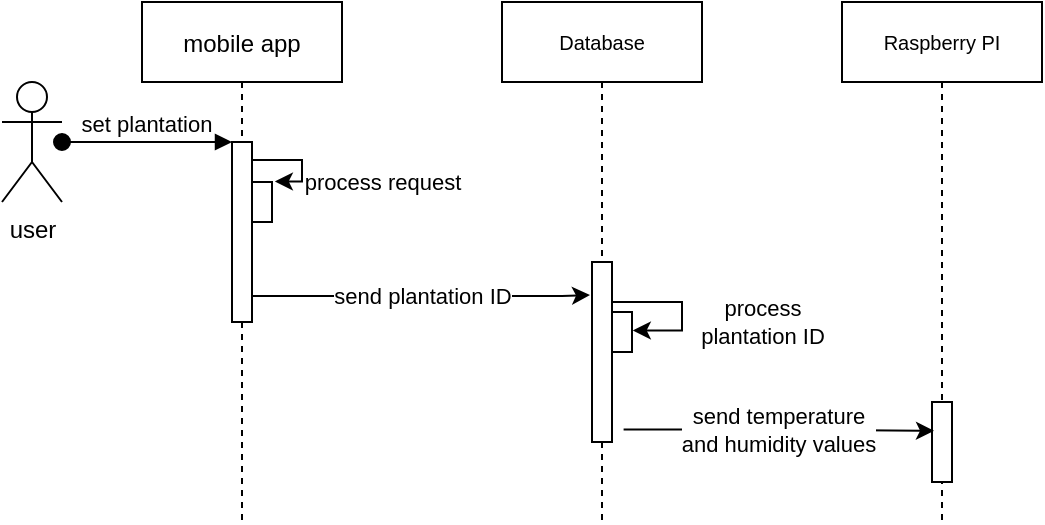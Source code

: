 <mxfile version="15.8.7" type="device"><diagram id="t2Mx99PtAA_ZKQE4UXcg" name="Página-1"><mxGraphModel dx="800" dy="574" grid="1" gridSize="10" guides="1" tooltips="1" connect="1" arrows="1" fold="1" page="1" pageScale="1" pageWidth="827" pageHeight="1169" math="0" shadow="0"><root><mxCell id="0"/><mxCell id="1" parent="0"/><mxCell id="Ub6xa0HBopmNotMCo0T--2" value="mobile app" style="shape=umlLifeline;perimeter=lifelinePerimeter;container=1;collapsible=0;recursiveResize=0;rounded=0;shadow=0;strokeWidth=1;" vertex="1" parent="1"><mxGeometry x="100" y="340" width="100" height="260" as="geometry"/></mxCell><mxCell id="Ub6xa0HBopmNotMCo0T--3" value="process request" style="edgeStyle=orthogonalEdgeStyle;rounded=0;orthogonalLoop=1;jettySize=auto;html=1;entryX=1.143;entryY=-0.014;entryDx=0;entryDy=0;entryPerimeter=0;" edge="1" parent="Ub6xa0HBopmNotMCo0T--2" source="Ub6xa0HBopmNotMCo0T--4" target="Ub6xa0HBopmNotMCo0T--5"><mxGeometry x="0.449" y="40" relative="1" as="geometry"><Array as="points"><mxPoint x="80" y="79"/><mxPoint x="80" y="90"/></Array><mxPoint x="40" y="-40" as="offset"/></mxGeometry></mxCell><mxCell id="Ub6xa0HBopmNotMCo0T--4" value="" style="points=[];perimeter=orthogonalPerimeter;rounded=0;shadow=0;strokeWidth=1;" vertex="1" parent="Ub6xa0HBopmNotMCo0T--2"><mxGeometry x="45" y="70" width="10" height="90" as="geometry"/></mxCell><mxCell id="Ub6xa0HBopmNotMCo0T--5" value="" style="points=[];perimeter=orthogonalPerimeter;rounded=0;shadow=0;strokeWidth=1;" vertex="1" parent="Ub6xa0HBopmNotMCo0T--2"><mxGeometry x="55" y="90" width="10" height="20" as="geometry"/></mxCell><mxCell id="Ub6xa0HBopmNotMCo0T--6" value="Database" style="shape=umlLifeline;perimeter=lifelinePerimeter;container=1;collapsible=0;recursiveResize=0;rounded=0;shadow=0;strokeWidth=1;fontSize=10;" vertex="1" parent="1"><mxGeometry x="280" y="340" width="100" height="260" as="geometry"/></mxCell><mxCell id="Ub6xa0HBopmNotMCo0T--7" value="" style="points=[];perimeter=orthogonalPerimeter;rounded=0;shadow=0;strokeWidth=1;" vertex="1" parent="Ub6xa0HBopmNotMCo0T--6"><mxGeometry x="45" y="130" width="10" height="90" as="geometry"/></mxCell><mxCell id="Ub6xa0HBopmNotMCo0T--8" value="" style="points=[];perimeter=orthogonalPerimeter;rounded=0;shadow=0;strokeWidth=1;" vertex="1" parent="Ub6xa0HBopmNotMCo0T--6"><mxGeometry x="55" y="155" width="10" height="20" as="geometry"/></mxCell><mxCell id="Ub6xa0HBopmNotMCo0T--9" value="process&lt;br&gt;plantation ID" style="edgeStyle=orthogonalEdgeStyle;rounded=0;orthogonalLoop=1;jettySize=auto;html=1;entryX=1.04;entryY=0.46;entryDx=0;entryDy=0;entryPerimeter=0;" edge="1" parent="Ub6xa0HBopmNotMCo0T--6" source="Ub6xa0HBopmNotMCo0T--7" target="Ub6xa0HBopmNotMCo0T--8"><mxGeometry x="0.22" y="40" relative="1" as="geometry"><Array as="points"><mxPoint x="90" y="150"/><mxPoint x="90" y="164"/></Array><mxPoint as="offset"/></mxGeometry></mxCell><mxCell id="Ub6xa0HBopmNotMCo0T--10" value="user" style="shape=umlActor;verticalLabelPosition=bottom;verticalAlign=top;html=1;outlineConnect=0;" vertex="1" parent="1"><mxGeometry x="30" y="380" width="30" height="60" as="geometry"/></mxCell><mxCell id="Ub6xa0HBopmNotMCo0T--11" value="set plantation" style="verticalAlign=bottom;startArrow=oval;endArrow=block;startSize=8;shadow=0;strokeWidth=1;" edge="1" parent="1" source="Ub6xa0HBopmNotMCo0T--10" target="Ub6xa0HBopmNotMCo0T--4"><mxGeometry relative="1" as="geometry"><mxPoint x="95" y="410" as="sourcePoint"/></mxGeometry></mxCell><mxCell id="Ub6xa0HBopmNotMCo0T--12" value="Raspberry PI" style="shape=umlLifeline;perimeter=lifelinePerimeter;container=1;collapsible=0;recursiveResize=0;rounded=0;shadow=0;strokeWidth=1;fontSize=10;" vertex="1" parent="1"><mxGeometry x="450" y="340" width="100" height="260" as="geometry"/></mxCell><mxCell id="Ub6xa0HBopmNotMCo0T--13" value="" style="points=[];perimeter=orthogonalPerimeter;rounded=0;shadow=0;strokeWidth=1;" vertex="1" parent="Ub6xa0HBopmNotMCo0T--12"><mxGeometry x="45" y="200" width="10" height="40" as="geometry"/></mxCell><mxCell id="Ub6xa0HBopmNotMCo0T--14" value="send plantation ID" style="edgeStyle=orthogonalEdgeStyle;rounded=0;orthogonalLoop=1;jettySize=auto;html=1;entryX=-0.1;entryY=0.184;entryDx=0;entryDy=0;entryPerimeter=0;" edge="1" parent="1" source="Ub6xa0HBopmNotMCo0T--4" target="Ub6xa0HBopmNotMCo0T--7"><mxGeometry relative="1" as="geometry"><Array as="points"><mxPoint x="310" y="487"/><mxPoint x="310" y="487"/></Array></mxGeometry></mxCell><mxCell id="Ub6xa0HBopmNotMCo0T--15" value="send temperature &lt;br&gt;and humidity values" style="edgeStyle=orthogonalEdgeStyle;rounded=0;orthogonalLoop=1;jettySize=auto;html=1;entryX=0.1;entryY=0.36;entryDx=0;entryDy=0;entryPerimeter=0;exitX=1.58;exitY=0.931;exitDx=0;exitDy=0;exitPerimeter=0;" edge="1" parent="1" source="Ub6xa0HBopmNotMCo0T--7" target="Ub6xa0HBopmNotMCo0T--13"><mxGeometry relative="1" as="geometry"><Array as="points"/></mxGeometry></mxCell></root></mxGraphModel></diagram></mxfile>